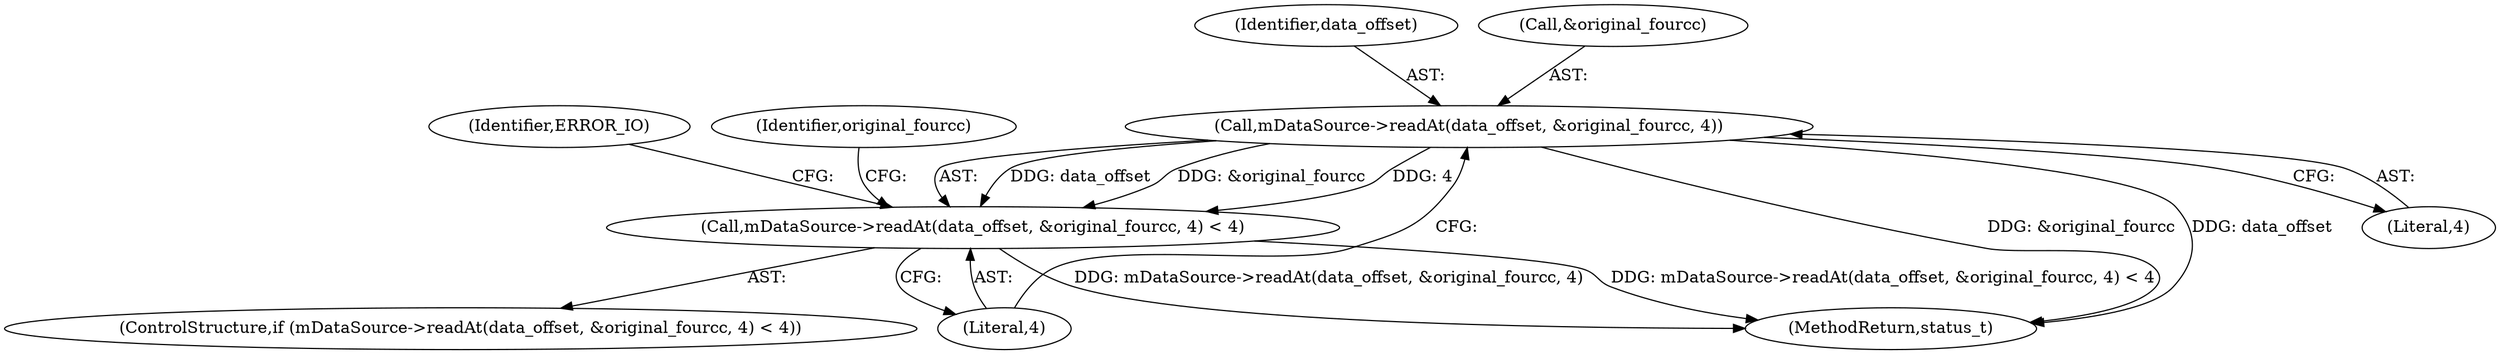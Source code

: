 digraph "0_Android_f4a88c8ed4f8186b3d6e2852993e063fc33ff231@API" {
"1000805" [label="(Call,mDataSource->readAt(data_offset, &original_fourcc, 4))"];
"1000804" [label="(Call,mDataSource->readAt(data_offset, &original_fourcc, 4) < 4)"];
"1000813" [label="(Identifier,ERROR_IO)"];
"1000806" [label="(Identifier,data_offset)"];
"1000807" [label="(Call,&original_fourcc)"];
"1000803" [label="(ControlStructure,if (mDataSource->readAt(data_offset, &original_fourcc, 4) < 4))"];
"1000805" [label="(Call,mDataSource->readAt(data_offset, &original_fourcc, 4))"];
"1000804" [label="(Call,mDataSource->readAt(data_offset, &original_fourcc, 4) < 4)"];
"1000810" [label="(Literal,4)"];
"1000815" [label="(Identifier,original_fourcc)"];
"1002911" [label="(MethodReturn,status_t)"];
"1000809" [label="(Literal,4)"];
"1000805" -> "1000804"  [label="AST: "];
"1000805" -> "1000809"  [label="CFG: "];
"1000806" -> "1000805"  [label="AST: "];
"1000807" -> "1000805"  [label="AST: "];
"1000809" -> "1000805"  [label="AST: "];
"1000810" -> "1000805"  [label="CFG: "];
"1000805" -> "1002911"  [label="DDG: &original_fourcc"];
"1000805" -> "1002911"  [label="DDG: data_offset"];
"1000805" -> "1000804"  [label="DDG: data_offset"];
"1000805" -> "1000804"  [label="DDG: &original_fourcc"];
"1000805" -> "1000804"  [label="DDG: 4"];
"1000804" -> "1000803"  [label="AST: "];
"1000804" -> "1000810"  [label="CFG: "];
"1000810" -> "1000804"  [label="AST: "];
"1000813" -> "1000804"  [label="CFG: "];
"1000815" -> "1000804"  [label="CFG: "];
"1000804" -> "1002911"  [label="DDG: mDataSource->readAt(data_offset, &original_fourcc, 4)"];
"1000804" -> "1002911"  [label="DDG: mDataSource->readAt(data_offset, &original_fourcc, 4) < 4"];
}
